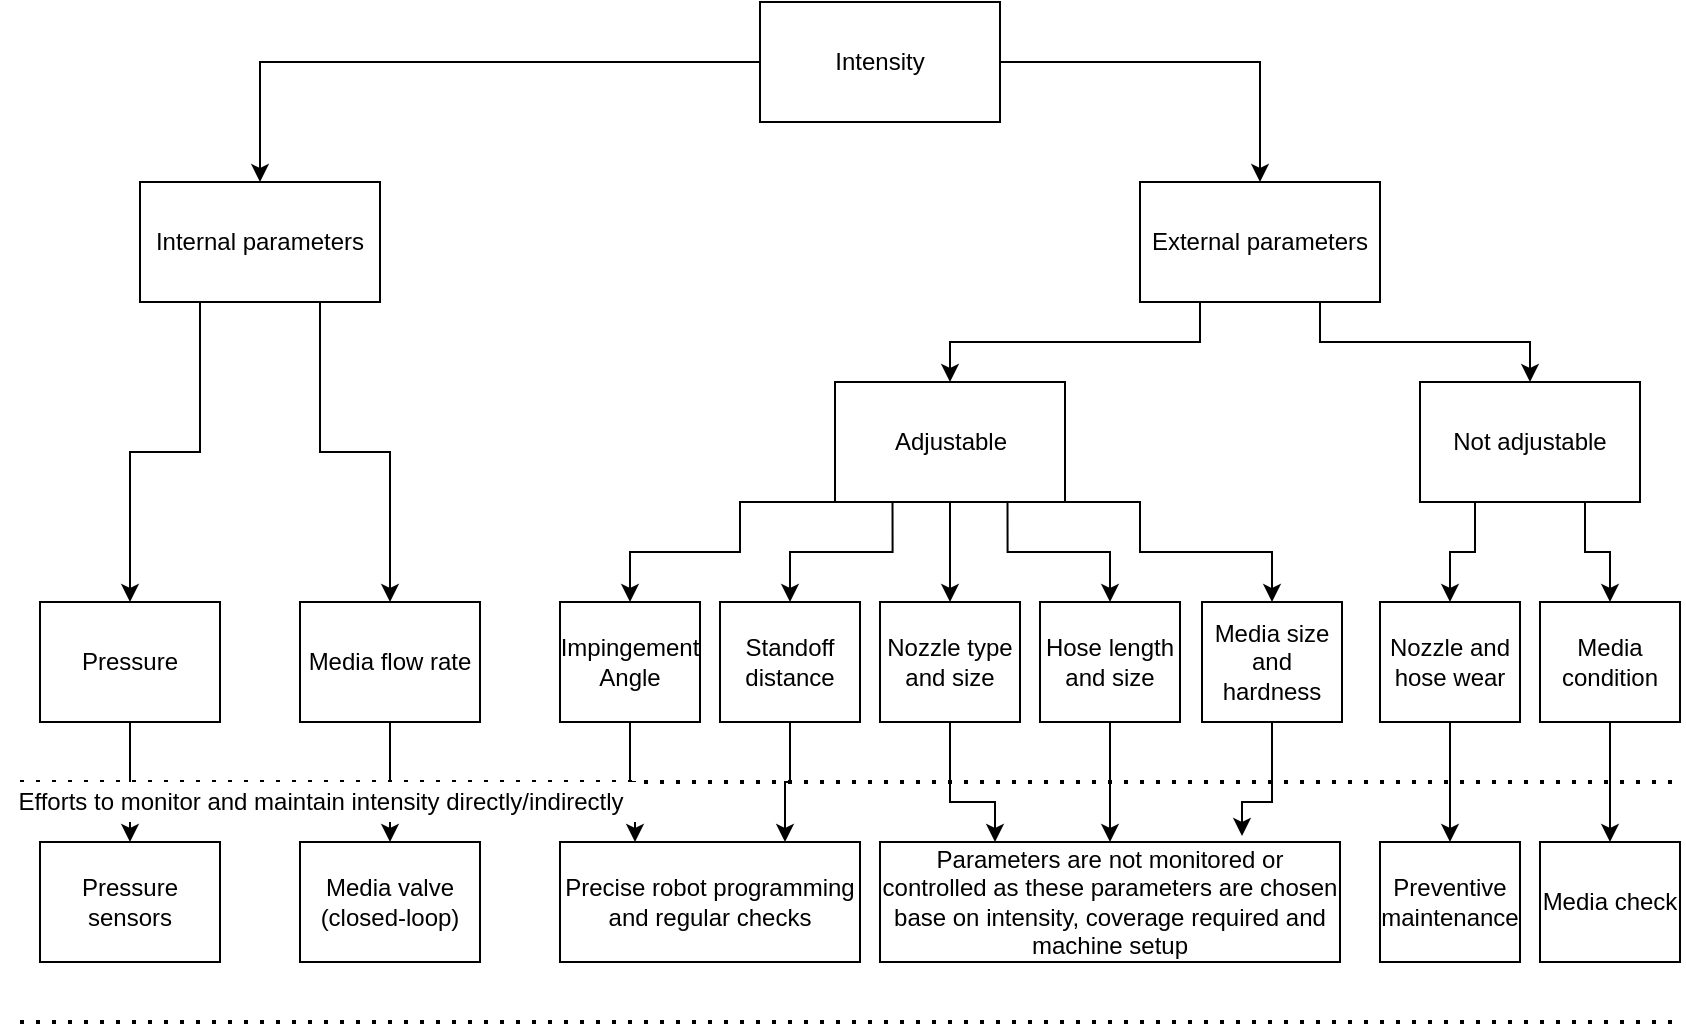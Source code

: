 <mxfile version="15.8.7" type="github">
  <diagram id="0DHabs0GE1NaI--FJ0iT" name="Page-1">
    <mxGraphModel dx="2062" dy="1158" grid="1" gridSize="10" guides="1" tooltips="1" connect="1" arrows="1" fold="1" page="1" pageScale="1" pageWidth="850" pageHeight="1100" math="0" shadow="0">
      <root>
        <mxCell id="0" />
        <mxCell id="1" parent="0" />
        <mxCell id="lZUB57I9a2jBkrmypfUn-6" style="edgeStyle=orthogonalEdgeStyle;rounded=0;orthogonalLoop=1;jettySize=auto;html=1;entryX=0.5;entryY=0;entryDx=0;entryDy=0;" edge="1" parent="1" source="lZUB57I9a2jBkrmypfUn-1" target="lZUB57I9a2jBkrmypfUn-3">
          <mxGeometry relative="1" as="geometry" />
        </mxCell>
        <mxCell id="lZUB57I9a2jBkrmypfUn-10" style="edgeStyle=orthogonalEdgeStyle;rounded=0;orthogonalLoop=1;jettySize=auto;html=1;exitX=1;exitY=0.5;exitDx=0;exitDy=0;" edge="1" parent="1" source="lZUB57I9a2jBkrmypfUn-1" target="lZUB57I9a2jBkrmypfUn-9">
          <mxGeometry relative="1" as="geometry" />
        </mxCell>
        <mxCell id="lZUB57I9a2jBkrmypfUn-1" value="Intensity" style="rounded=0;whiteSpace=wrap;html=1;" vertex="1" parent="1">
          <mxGeometry x="380" y="70" width="120" height="60" as="geometry" />
        </mxCell>
        <mxCell id="lZUB57I9a2jBkrmypfUn-38" style="edgeStyle=orthogonalEdgeStyle;rounded=0;orthogonalLoop=1;jettySize=auto;html=1;exitX=0.5;exitY=1;exitDx=0;exitDy=0;" edge="1" parent="1" source="lZUB57I9a2jBkrmypfUn-2" target="lZUB57I9a2jBkrmypfUn-37">
          <mxGeometry relative="1" as="geometry" />
        </mxCell>
        <mxCell id="lZUB57I9a2jBkrmypfUn-2" value="Pressure" style="rounded=0;whiteSpace=wrap;html=1;" vertex="1" parent="1">
          <mxGeometry x="20" y="370" width="90" height="60" as="geometry" />
        </mxCell>
        <mxCell id="lZUB57I9a2jBkrmypfUn-7" style="edgeStyle=orthogonalEdgeStyle;rounded=0;orthogonalLoop=1;jettySize=auto;html=1;exitX=0.25;exitY=1;exitDx=0;exitDy=0;" edge="1" parent="1" source="lZUB57I9a2jBkrmypfUn-3" target="lZUB57I9a2jBkrmypfUn-2">
          <mxGeometry relative="1" as="geometry" />
        </mxCell>
        <mxCell id="lZUB57I9a2jBkrmypfUn-8" style="edgeStyle=orthogonalEdgeStyle;rounded=0;orthogonalLoop=1;jettySize=auto;html=1;exitX=0.75;exitY=1;exitDx=0;exitDy=0;entryX=0.5;entryY=0;entryDx=0;entryDy=0;" edge="1" parent="1" source="lZUB57I9a2jBkrmypfUn-3" target="lZUB57I9a2jBkrmypfUn-5">
          <mxGeometry relative="1" as="geometry" />
        </mxCell>
        <mxCell id="lZUB57I9a2jBkrmypfUn-3" value="Internal parameters" style="rounded=0;whiteSpace=wrap;html=1;" vertex="1" parent="1">
          <mxGeometry x="70" y="160" width="120" height="60" as="geometry" />
        </mxCell>
        <mxCell id="lZUB57I9a2jBkrmypfUn-41" style="edgeStyle=orthogonalEdgeStyle;rounded=0;orthogonalLoop=1;jettySize=auto;html=1;exitX=0.5;exitY=1;exitDx=0;exitDy=0;entryX=0.5;entryY=0;entryDx=0;entryDy=0;" edge="1" parent="1" source="lZUB57I9a2jBkrmypfUn-5" target="lZUB57I9a2jBkrmypfUn-39">
          <mxGeometry relative="1" as="geometry" />
        </mxCell>
        <mxCell id="lZUB57I9a2jBkrmypfUn-5" value="Media flow rate" style="rounded=0;whiteSpace=wrap;html=1;" vertex="1" parent="1">
          <mxGeometry x="150" y="370" width="90" height="60" as="geometry" />
        </mxCell>
        <mxCell id="lZUB57I9a2jBkrmypfUn-15" style="edgeStyle=orthogonalEdgeStyle;rounded=0;orthogonalLoop=1;jettySize=auto;html=1;exitX=0.25;exitY=1;exitDx=0;exitDy=0;entryX=0.5;entryY=0;entryDx=0;entryDy=0;" edge="1" parent="1" source="lZUB57I9a2jBkrmypfUn-9" target="lZUB57I9a2jBkrmypfUn-14">
          <mxGeometry relative="1" as="geometry" />
        </mxCell>
        <mxCell id="lZUB57I9a2jBkrmypfUn-17" style="edgeStyle=orthogonalEdgeStyle;rounded=0;orthogonalLoop=1;jettySize=auto;html=1;exitX=0.75;exitY=1;exitDx=0;exitDy=0;" edge="1" parent="1" source="lZUB57I9a2jBkrmypfUn-9" target="lZUB57I9a2jBkrmypfUn-16">
          <mxGeometry relative="1" as="geometry" />
        </mxCell>
        <mxCell id="lZUB57I9a2jBkrmypfUn-9" value="External parameters" style="rounded=0;whiteSpace=wrap;html=1;" vertex="1" parent="1">
          <mxGeometry x="570" y="160" width="120" height="60" as="geometry" />
        </mxCell>
        <mxCell id="lZUB57I9a2jBkrmypfUn-43" style="edgeStyle=orthogonalEdgeStyle;rounded=0;orthogonalLoop=1;jettySize=auto;html=1;exitX=0.5;exitY=1;exitDx=0;exitDy=0;entryX=0.25;entryY=0;entryDx=0;entryDy=0;" edge="1" parent="1" source="lZUB57I9a2jBkrmypfUn-11" target="lZUB57I9a2jBkrmypfUn-42">
          <mxGeometry relative="1" as="geometry" />
        </mxCell>
        <mxCell id="lZUB57I9a2jBkrmypfUn-11" value="Impingement Angle" style="rounded=0;whiteSpace=wrap;html=1;" vertex="1" parent="1">
          <mxGeometry x="280" y="370" width="70" height="60" as="geometry" />
        </mxCell>
        <mxCell id="lZUB57I9a2jBkrmypfUn-44" style="edgeStyle=orthogonalEdgeStyle;rounded=0;orthogonalLoop=1;jettySize=auto;html=1;exitX=0.5;exitY=1;exitDx=0;exitDy=0;entryX=0.75;entryY=0;entryDx=0;entryDy=0;" edge="1" parent="1" source="lZUB57I9a2jBkrmypfUn-12" target="lZUB57I9a2jBkrmypfUn-42">
          <mxGeometry relative="1" as="geometry" />
        </mxCell>
        <mxCell id="lZUB57I9a2jBkrmypfUn-12" value="Standoff distance" style="rounded=0;whiteSpace=wrap;html=1;" vertex="1" parent="1">
          <mxGeometry x="360" y="370" width="70" height="60" as="geometry" />
        </mxCell>
        <mxCell id="lZUB57I9a2jBkrmypfUn-52" style="edgeStyle=orthogonalEdgeStyle;rounded=0;orthogonalLoop=1;jettySize=auto;html=1;exitX=0.5;exitY=1;exitDx=0;exitDy=0;entryX=0.25;entryY=0;entryDx=0;entryDy=0;" edge="1" parent="1" source="lZUB57I9a2jBkrmypfUn-13" target="lZUB57I9a2jBkrmypfUn-51">
          <mxGeometry relative="1" as="geometry">
            <Array as="points">
              <mxPoint x="475" y="470" />
              <mxPoint x="498" y="470" />
            </Array>
          </mxGeometry>
        </mxCell>
        <mxCell id="lZUB57I9a2jBkrmypfUn-13" value="Nozzle type and size" style="rounded=0;whiteSpace=wrap;html=1;" vertex="1" parent="1">
          <mxGeometry x="440" y="370" width="70" height="60" as="geometry" />
        </mxCell>
        <mxCell id="lZUB57I9a2jBkrmypfUn-23" style="edgeStyle=orthogonalEdgeStyle;rounded=0;orthogonalLoop=1;jettySize=auto;html=1;exitX=0;exitY=1;exitDx=0;exitDy=0;entryX=0.5;entryY=0;entryDx=0;entryDy=0;" edge="1" parent="1" source="lZUB57I9a2jBkrmypfUn-14" target="lZUB57I9a2jBkrmypfUn-11">
          <mxGeometry relative="1" as="geometry">
            <Array as="points">
              <mxPoint x="370" y="320" />
              <mxPoint x="370" y="345" />
              <mxPoint x="315" y="345" />
            </Array>
          </mxGeometry>
        </mxCell>
        <mxCell id="lZUB57I9a2jBkrmypfUn-24" style="edgeStyle=orthogonalEdgeStyle;rounded=0;orthogonalLoop=1;jettySize=auto;html=1;exitX=0.25;exitY=1;exitDx=0;exitDy=0;entryX=0.5;entryY=0;entryDx=0;entryDy=0;" edge="1" parent="1" source="lZUB57I9a2jBkrmypfUn-14" target="lZUB57I9a2jBkrmypfUn-12">
          <mxGeometry relative="1" as="geometry" />
        </mxCell>
        <mxCell id="lZUB57I9a2jBkrmypfUn-25" style="edgeStyle=orthogonalEdgeStyle;rounded=0;orthogonalLoop=1;jettySize=auto;html=1;exitX=0.5;exitY=1;exitDx=0;exitDy=0;entryX=0.5;entryY=0;entryDx=0;entryDy=0;" edge="1" parent="1" source="lZUB57I9a2jBkrmypfUn-14" target="lZUB57I9a2jBkrmypfUn-13">
          <mxGeometry relative="1" as="geometry" />
        </mxCell>
        <mxCell id="lZUB57I9a2jBkrmypfUn-26" style="edgeStyle=orthogonalEdgeStyle;rounded=0;orthogonalLoop=1;jettySize=auto;html=1;exitX=0.75;exitY=1;exitDx=0;exitDy=0;entryX=0.5;entryY=0;entryDx=0;entryDy=0;" edge="1" parent="1" source="lZUB57I9a2jBkrmypfUn-14" target="lZUB57I9a2jBkrmypfUn-19">
          <mxGeometry relative="1" as="geometry" />
        </mxCell>
        <mxCell id="lZUB57I9a2jBkrmypfUn-27" style="edgeStyle=orthogonalEdgeStyle;rounded=0;orthogonalLoop=1;jettySize=auto;html=1;exitX=1;exitY=1;exitDx=0;exitDy=0;entryX=0.5;entryY=0;entryDx=0;entryDy=0;" edge="1" parent="1" source="lZUB57I9a2jBkrmypfUn-14" target="lZUB57I9a2jBkrmypfUn-21">
          <mxGeometry relative="1" as="geometry">
            <Array as="points">
              <mxPoint x="570" y="320" />
              <mxPoint x="570" y="345" />
              <mxPoint x="636" y="345" />
            </Array>
          </mxGeometry>
        </mxCell>
        <mxCell id="lZUB57I9a2jBkrmypfUn-14" value="Adjustable" style="rounded=0;whiteSpace=wrap;html=1;" vertex="1" parent="1">
          <mxGeometry x="417.5" y="260" width="115" height="60" as="geometry" />
        </mxCell>
        <mxCell id="lZUB57I9a2jBkrmypfUn-28" style="edgeStyle=orthogonalEdgeStyle;rounded=0;orthogonalLoop=1;jettySize=auto;html=1;exitX=0.25;exitY=1;exitDx=0;exitDy=0;entryX=0.5;entryY=0;entryDx=0;entryDy=0;" edge="1" parent="1" source="lZUB57I9a2jBkrmypfUn-16" target="lZUB57I9a2jBkrmypfUn-18">
          <mxGeometry relative="1" as="geometry" />
        </mxCell>
        <mxCell id="lZUB57I9a2jBkrmypfUn-29" style="edgeStyle=orthogonalEdgeStyle;rounded=0;orthogonalLoop=1;jettySize=auto;html=1;exitX=0.75;exitY=1;exitDx=0;exitDy=0;entryX=0.5;entryY=0;entryDx=0;entryDy=0;" edge="1" parent="1" source="lZUB57I9a2jBkrmypfUn-16" target="lZUB57I9a2jBkrmypfUn-20">
          <mxGeometry relative="1" as="geometry" />
        </mxCell>
        <mxCell id="lZUB57I9a2jBkrmypfUn-16" value="Not adjustable" style="rounded=0;whiteSpace=wrap;html=1;" vertex="1" parent="1">
          <mxGeometry x="710" y="260" width="110" height="60" as="geometry" />
        </mxCell>
        <mxCell id="lZUB57I9a2jBkrmypfUn-50" style="edgeStyle=orthogonalEdgeStyle;rounded=0;orthogonalLoop=1;jettySize=auto;html=1;exitX=0.5;exitY=1;exitDx=0;exitDy=0;entryX=0.5;entryY=0;entryDx=0;entryDy=0;" edge="1" parent="1" source="lZUB57I9a2jBkrmypfUn-18" target="lZUB57I9a2jBkrmypfUn-49">
          <mxGeometry relative="1" as="geometry" />
        </mxCell>
        <mxCell id="lZUB57I9a2jBkrmypfUn-18" value="Nozzle and hose wear" style="rounded=0;whiteSpace=wrap;html=1;" vertex="1" parent="1">
          <mxGeometry x="690" y="370" width="70" height="60" as="geometry" />
        </mxCell>
        <mxCell id="lZUB57I9a2jBkrmypfUn-53" style="edgeStyle=orthogonalEdgeStyle;rounded=0;orthogonalLoop=1;jettySize=auto;html=1;exitX=0.5;exitY=1;exitDx=0;exitDy=0;entryX=0.5;entryY=0;entryDx=0;entryDy=0;" edge="1" parent="1" source="lZUB57I9a2jBkrmypfUn-19" target="lZUB57I9a2jBkrmypfUn-51">
          <mxGeometry relative="1" as="geometry" />
        </mxCell>
        <mxCell id="lZUB57I9a2jBkrmypfUn-19" value="Hose length and size" style="rounded=0;whiteSpace=wrap;html=1;" vertex="1" parent="1">
          <mxGeometry x="520" y="370" width="70" height="60" as="geometry" />
        </mxCell>
        <mxCell id="lZUB57I9a2jBkrmypfUn-48" style="edgeStyle=orthogonalEdgeStyle;rounded=0;orthogonalLoop=1;jettySize=auto;html=1;exitX=0.5;exitY=1;exitDx=0;exitDy=0;" edge="1" parent="1" source="lZUB57I9a2jBkrmypfUn-20" target="lZUB57I9a2jBkrmypfUn-47">
          <mxGeometry relative="1" as="geometry" />
        </mxCell>
        <mxCell id="lZUB57I9a2jBkrmypfUn-20" value="Media condition" style="rounded=0;whiteSpace=wrap;html=1;" vertex="1" parent="1">
          <mxGeometry x="770" y="370" width="70" height="60" as="geometry" />
        </mxCell>
        <mxCell id="lZUB57I9a2jBkrmypfUn-54" style="edgeStyle=orthogonalEdgeStyle;rounded=0;orthogonalLoop=1;jettySize=auto;html=1;exitX=0.5;exitY=1;exitDx=0;exitDy=0;entryX=0.787;entryY=-0.05;entryDx=0;entryDy=0;entryPerimeter=0;" edge="1" parent="1" source="lZUB57I9a2jBkrmypfUn-21" target="lZUB57I9a2jBkrmypfUn-51">
          <mxGeometry relative="1" as="geometry">
            <Array as="points">
              <mxPoint x="636" y="470" />
              <mxPoint x="621" y="470" />
            </Array>
          </mxGeometry>
        </mxCell>
        <mxCell id="lZUB57I9a2jBkrmypfUn-21" value="Media size and hardness" style="rounded=0;whiteSpace=wrap;html=1;" vertex="1" parent="1">
          <mxGeometry x="601" y="370" width="70" height="60" as="geometry" />
        </mxCell>
        <mxCell id="lZUB57I9a2jBkrmypfUn-34" value="" style="endArrow=none;dashed=1;html=1;dashPattern=1 3;strokeWidth=2;rounded=0;" edge="1" parent="1">
          <mxGeometry width="50" height="50" relative="1" as="geometry">
            <mxPoint x="10" y="460" as="sourcePoint" />
            <mxPoint x="840" y="460" as="targetPoint" />
          </mxGeometry>
        </mxCell>
        <mxCell id="lZUB57I9a2jBkrmypfUn-35" value="" style="endArrow=none;dashed=1;html=1;dashPattern=1 3;strokeWidth=2;rounded=0;" edge="1" parent="1">
          <mxGeometry width="50" height="50" relative="1" as="geometry">
            <mxPoint x="10" y="580" as="sourcePoint" />
            <mxPoint x="840" y="580" as="targetPoint" />
          </mxGeometry>
        </mxCell>
        <mxCell id="lZUB57I9a2jBkrmypfUn-36" value="Efforts to monitor and maintain intensity directly/indirectly" style="text;html=1;align=center;verticalAlign=middle;resizable=0;points=[];autosize=1;fillColor=default;" vertex="1" parent="1">
          <mxGeometry y="460" width="320" height="20" as="geometry" />
        </mxCell>
        <mxCell id="lZUB57I9a2jBkrmypfUn-37" value="Pressure sensors" style="rounded=0;whiteSpace=wrap;html=1;" vertex="1" parent="1">
          <mxGeometry x="20" y="490" width="90" height="60" as="geometry" />
        </mxCell>
        <mxCell id="lZUB57I9a2jBkrmypfUn-39" value="Media valve (closed-loop)" style="rounded=0;whiteSpace=wrap;html=1;" vertex="1" parent="1">
          <mxGeometry x="150" y="490" width="90" height="60" as="geometry" />
        </mxCell>
        <mxCell id="lZUB57I9a2jBkrmypfUn-42" value="Precise robot programming and regular checks" style="rounded=0;whiteSpace=wrap;html=1;" vertex="1" parent="1">
          <mxGeometry x="280" y="490" width="150" height="60" as="geometry" />
        </mxCell>
        <mxCell id="lZUB57I9a2jBkrmypfUn-47" value="Media check" style="rounded=0;whiteSpace=wrap;html=1;" vertex="1" parent="1">
          <mxGeometry x="770" y="490" width="70" height="60" as="geometry" />
        </mxCell>
        <mxCell id="lZUB57I9a2jBkrmypfUn-49" value="Preventive maintenance" style="rounded=0;whiteSpace=wrap;html=1;" vertex="1" parent="1">
          <mxGeometry x="690" y="490" width="70" height="60" as="geometry" />
        </mxCell>
        <mxCell id="lZUB57I9a2jBkrmypfUn-51" value="Parameters are not monitored or controlled as these parameters are chosen base on intensity, coverage required and machine setup" style="rounded=0;whiteSpace=wrap;html=1;" vertex="1" parent="1">
          <mxGeometry x="440" y="490" width="230" height="60" as="geometry" />
        </mxCell>
      </root>
    </mxGraphModel>
  </diagram>
</mxfile>
